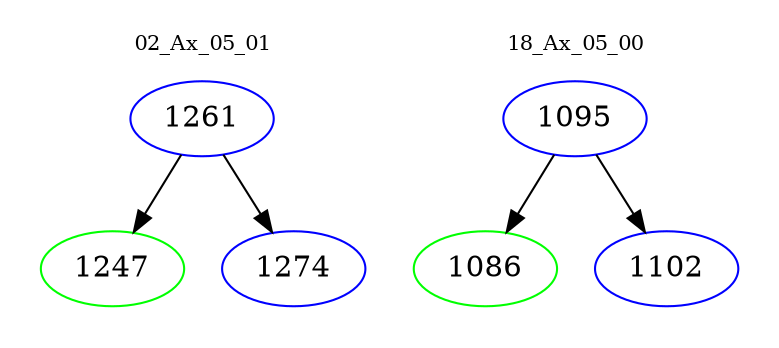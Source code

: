 digraph{
subgraph cluster_0 {
color = white
label = "02_Ax_05_01";
fontsize=10;
T0_1261 [label="1261", color="blue"]
T0_1261 -> T0_1247 [color="black"]
T0_1247 [label="1247", color="green"]
T0_1261 -> T0_1274 [color="black"]
T0_1274 [label="1274", color="blue"]
}
subgraph cluster_1 {
color = white
label = "18_Ax_05_00";
fontsize=10;
T1_1095 [label="1095", color="blue"]
T1_1095 -> T1_1086 [color="black"]
T1_1086 [label="1086", color="green"]
T1_1095 -> T1_1102 [color="black"]
T1_1102 [label="1102", color="blue"]
}
}
